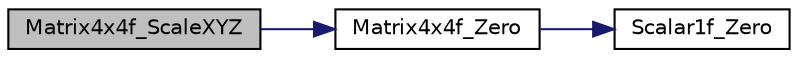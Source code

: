 digraph "Matrix4x4f_ScaleXYZ"
{
 // LATEX_PDF_SIZE
  edge [fontname="Helvetica",fontsize="10",labelfontname="Helvetica",labelfontsize="10"];
  node [fontname="Helvetica",fontsize="10",shape=record];
  rankdir="LR";
  Node1 [label="Matrix4x4f_ScaleXYZ",height=0.2,width=0.4,color="black", fillcolor="grey75", style="filled", fontcolor="black",tooltip=" "];
  Node1 -> Node2 [color="midnightblue",fontsize="10",style="solid",fontname="Helvetica"];
  Node2 [label="Matrix4x4f_Zero",height=0.2,width=0.4,color="black", fillcolor="white", style="filled",URL="$maths3d_8h.html#a3fbb5d30c36494eaeb37013aab805075",tooltip=" "];
  Node2 -> Node3 [color="midnightblue",fontsize="10",style="solid",fontname="Helvetica"];
  Node3 [label="Scalar1f_Zero",height=0.2,width=0.4,color="black", fillcolor="white", style="filled",URL="$maths3d_8h.html#a23076d13621d19b8faf6760896a64270",tooltip=" "];
}
